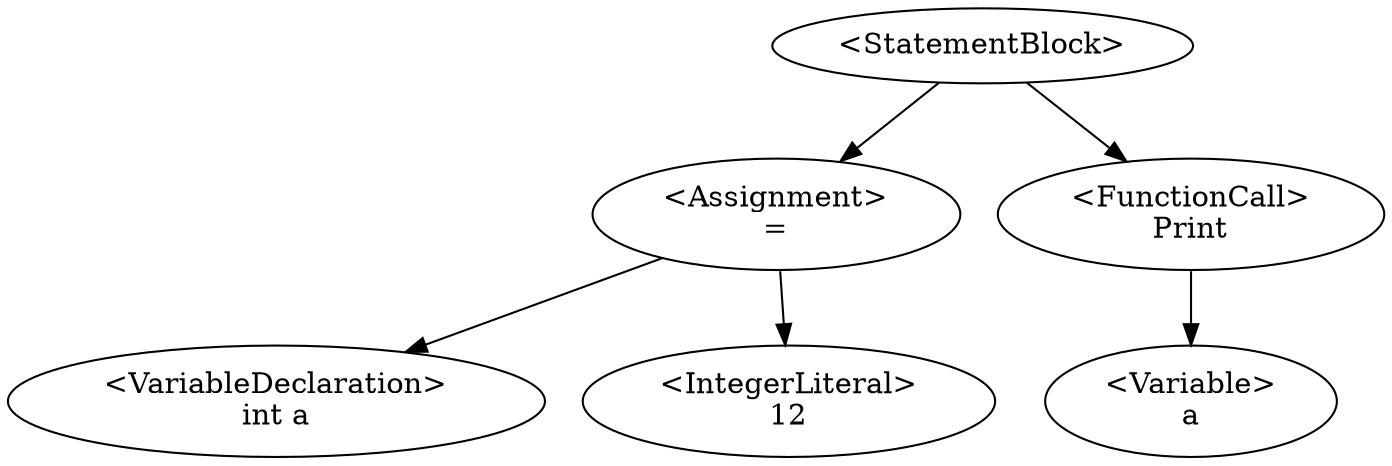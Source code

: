 digraph G {
0 [label="<StatementBlock>"];0->2;0->5;
2 [label="<Assignment>\n="];2->1;2->3;
1 [label="<VariableDeclaration>\nint a"];
3 [label="<IntegerLiteral>\n12"];
5 [label="<FunctionCall>\nPrint"];5->6;
6 [label="<Variable>\na"];
}